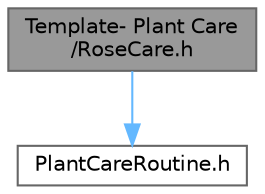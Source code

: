 digraph "Template- Plant Care/RoseCare.h"
{
 // INTERACTIVE_SVG=YES
 // LATEX_PDF_SIZE
  bgcolor="transparent";
  edge [fontname=Helvetica,fontsize=10,labelfontname=Helvetica,labelfontsize=10];
  node [fontname=Helvetica,fontsize=10,shape=box,height=0.2,width=0.4];
  Node1 [id="Node000001",label="Template- Plant Care\l/RoseCare.h",height=0.2,width=0.4,color="gray40", fillcolor="grey60", style="filled", fontcolor="black",tooltip="Header file for the RoseCare class."];
  Node1 -> Node2 [id="edge1_Node000001_Node000002",color="steelblue1",style="solid",tooltip=" "];
  Node2 [id="Node000002",label="PlantCareRoutine.h",height=0.2,width=0.4,color="grey40", fillcolor="white", style="filled",URL="$_plant_care_routine_8h.html",tooltip="Header file for the PlantCareRoutine abstract base class."];
}
